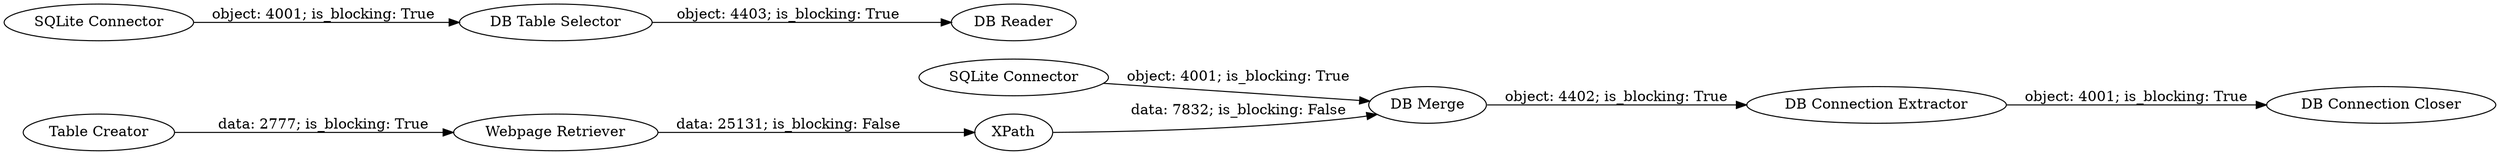 digraph {
	"-7359920913725009900_4" [label="SQLite Connector"]
	"-7359920913725009900_3" [label="Table Creator"]
	"-7359920913725009900_7" [label="DB Connection Extractor"]
	"-7359920913725009900_9" [label="DB Table Selector"]
	"-7359920913725009900_5" [label="DB Merge"]
	"-7359920913725009900_10" [label="DB Reader"]
	"-7359920913725009900_11" [label="SQLite Connector"]
	"-7359920913725009900_2" [label=XPath]
	"-7359920913725009900_6" [label="DB Connection Closer"]
	"-7359920913725009900_1" [label="Webpage Retriever"]
	"-7359920913725009900_5" -> "-7359920913725009900_7" [label="object: 4402; is_blocking: True"]
	"-7359920913725009900_4" -> "-7359920913725009900_5" [label="object: 4001; is_blocking: True"]
	"-7359920913725009900_9" -> "-7359920913725009900_10" [label="object: 4403; is_blocking: True"]
	"-7359920913725009900_11" -> "-7359920913725009900_9" [label="object: 4001; is_blocking: True"]
	"-7359920913725009900_3" -> "-7359920913725009900_1" [label="data: 2777; is_blocking: True"]
	"-7359920913725009900_7" -> "-7359920913725009900_6" [label="object: 4001; is_blocking: True"]
	"-7359920913725009900_2" -> "-7359920913725009900_5" [label="data: 7832; is_blocking: False"]
	"-7359920913725009900_1" -> "-7359920913725009900_2" [label="data: 25131; is_blocking: False"]
	rankdir=LR
}
